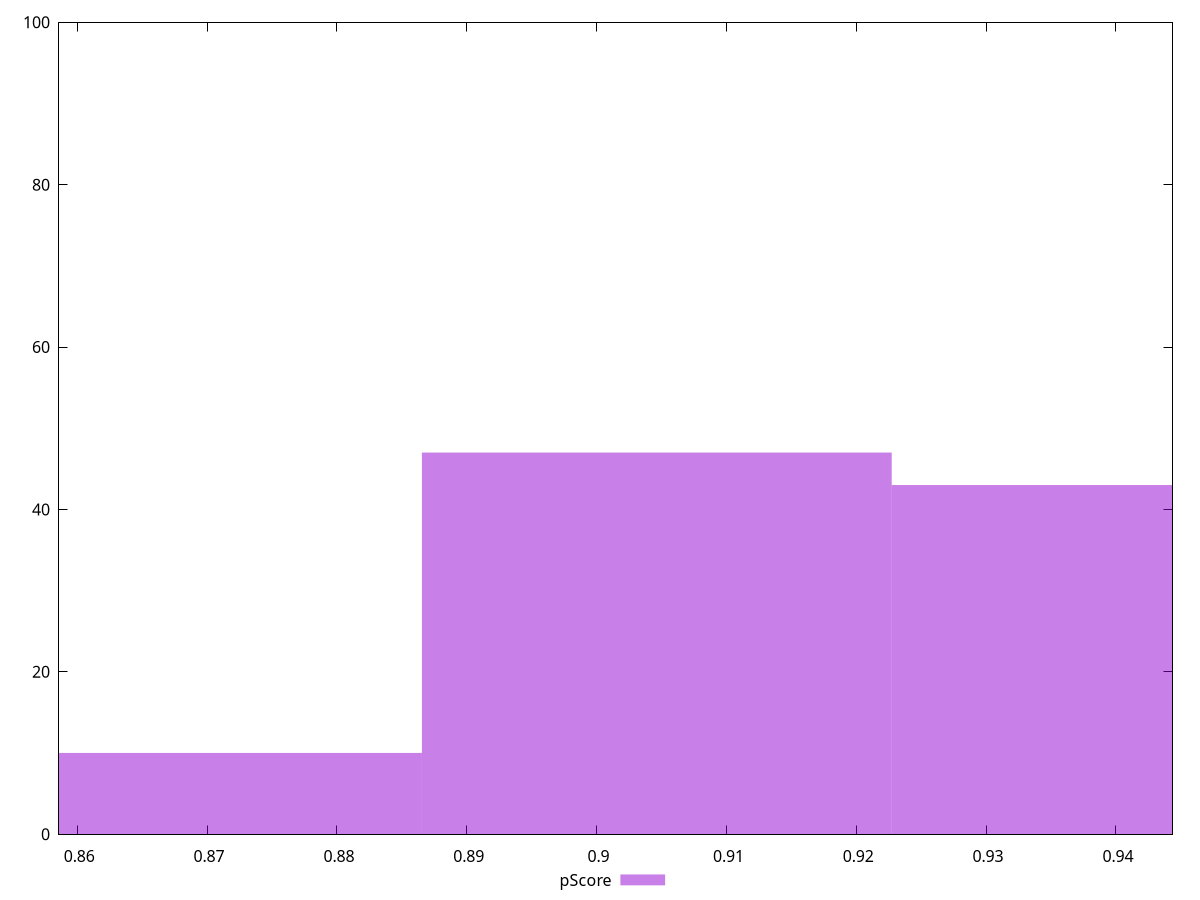 reset

$pScore <<EOF
0.8684550131838671 10
0.9046406387331949 47
0.9408262642825227 43
EOF

set key outside below
set boxwidth 0.0361856255493278
set xrange [0.8585974897583137:0.944361059738024]
set yrange [0:100]
set trange [0:100]
set style fill transparent solid 0.5 noborder
set terminal svg size 640, 490 enhanced background rgb 'white'
set output "report_00025_2021-02-22T21:38:55.199Z/bootup-time/samples/pages/pScore/histogram.svg"

plot $pScore title "pScore" with boxes

reset
